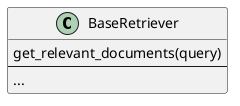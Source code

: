 @startuml

' https://api.python.langchain.com/en/latest/retrievers/langchain_core.retrievers.BaseRetriever.html#langchain_core.retrievers.BaseRetriever
class BaseRetriever{
    get_relevant_documents(query)
    ---
    ...
}

@enduml